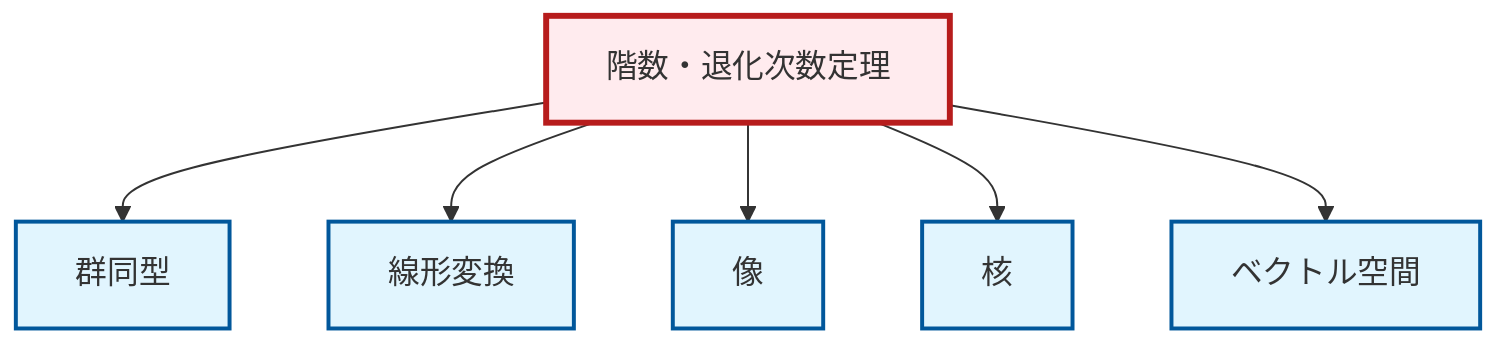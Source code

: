 graph TD
    classDef definition fill:#e1f5fe,stroke:#01579b,stroke-width:2px
    classDef theorem fill:#f3e5f5,stroke:#4a148c,stroke-width:2px
    classDef axiom fill:#fff3e0,stroke:#e65100,stroke-width:2px
    classDef example fill:#e8f5e9,stroke:#1b5e20,stroke-width:2px
    classDef current fill:#ffebee,stroke:#b71c1c,stroke-width:3px
    def-isomorphism["群同型"]:::definition
    thm-rank-nullity["階数・退化次数定理"]:::theorem
    def-linear-transformation["線形変換"]:::definition
    def-image["像"]:::definition
    def-vector-space["ベクトル空間"]:::definition
    def-kernel["核"]:::definition
    thm-rank-nullity --> def-isomorphism
    thm-rank-nullity --> def-linear-transformation
    thm-rank-nullity --> def-image
    thm-rank-nullity --> def-kernel
    thm-rank-nullity --> def-vector-space
    class thm-rank-nullity current